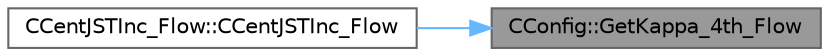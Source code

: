 digraph "CConfig::GetKappa_4th_Flow"
{
 // LATEX_PDF_SIZE
  bgcolor="transparent";
  edge [fontname=Helvetica,fontsize=10,labelfontname=Helvetica,labelfontsize=10];
  node [fontname=Helvetica,fontsize=10,shape=box,height=0.2,width=0.4];
  rankdir="RL";
  Node1 [id="Node000001",label="CConfig::GetKappa_4th_Flow",height=0.2,width=0.4,color="gray40", fillcolor="grey60", style="filled", fontcolor="black",tooltip="Value of the calibrated constant for the JST method (center scheme)."];
  Node1 -> Node2 [id="edge1_Node000001_Node000002",dir="back",color="steelblue1",style="solid",tooltip=" "];
  Node2 [id="Node000002",label="CCentJSTInc_Flow::CCentJSTInc_Flow",height=0.2,width=0.4,color="grey40", fillcolor="white", style="filled",URL="$classCCentJSTInc__Flow.html#aedaf80c28294093540e67a0016f236ea",tooltip="Constructor of the class."];
}
